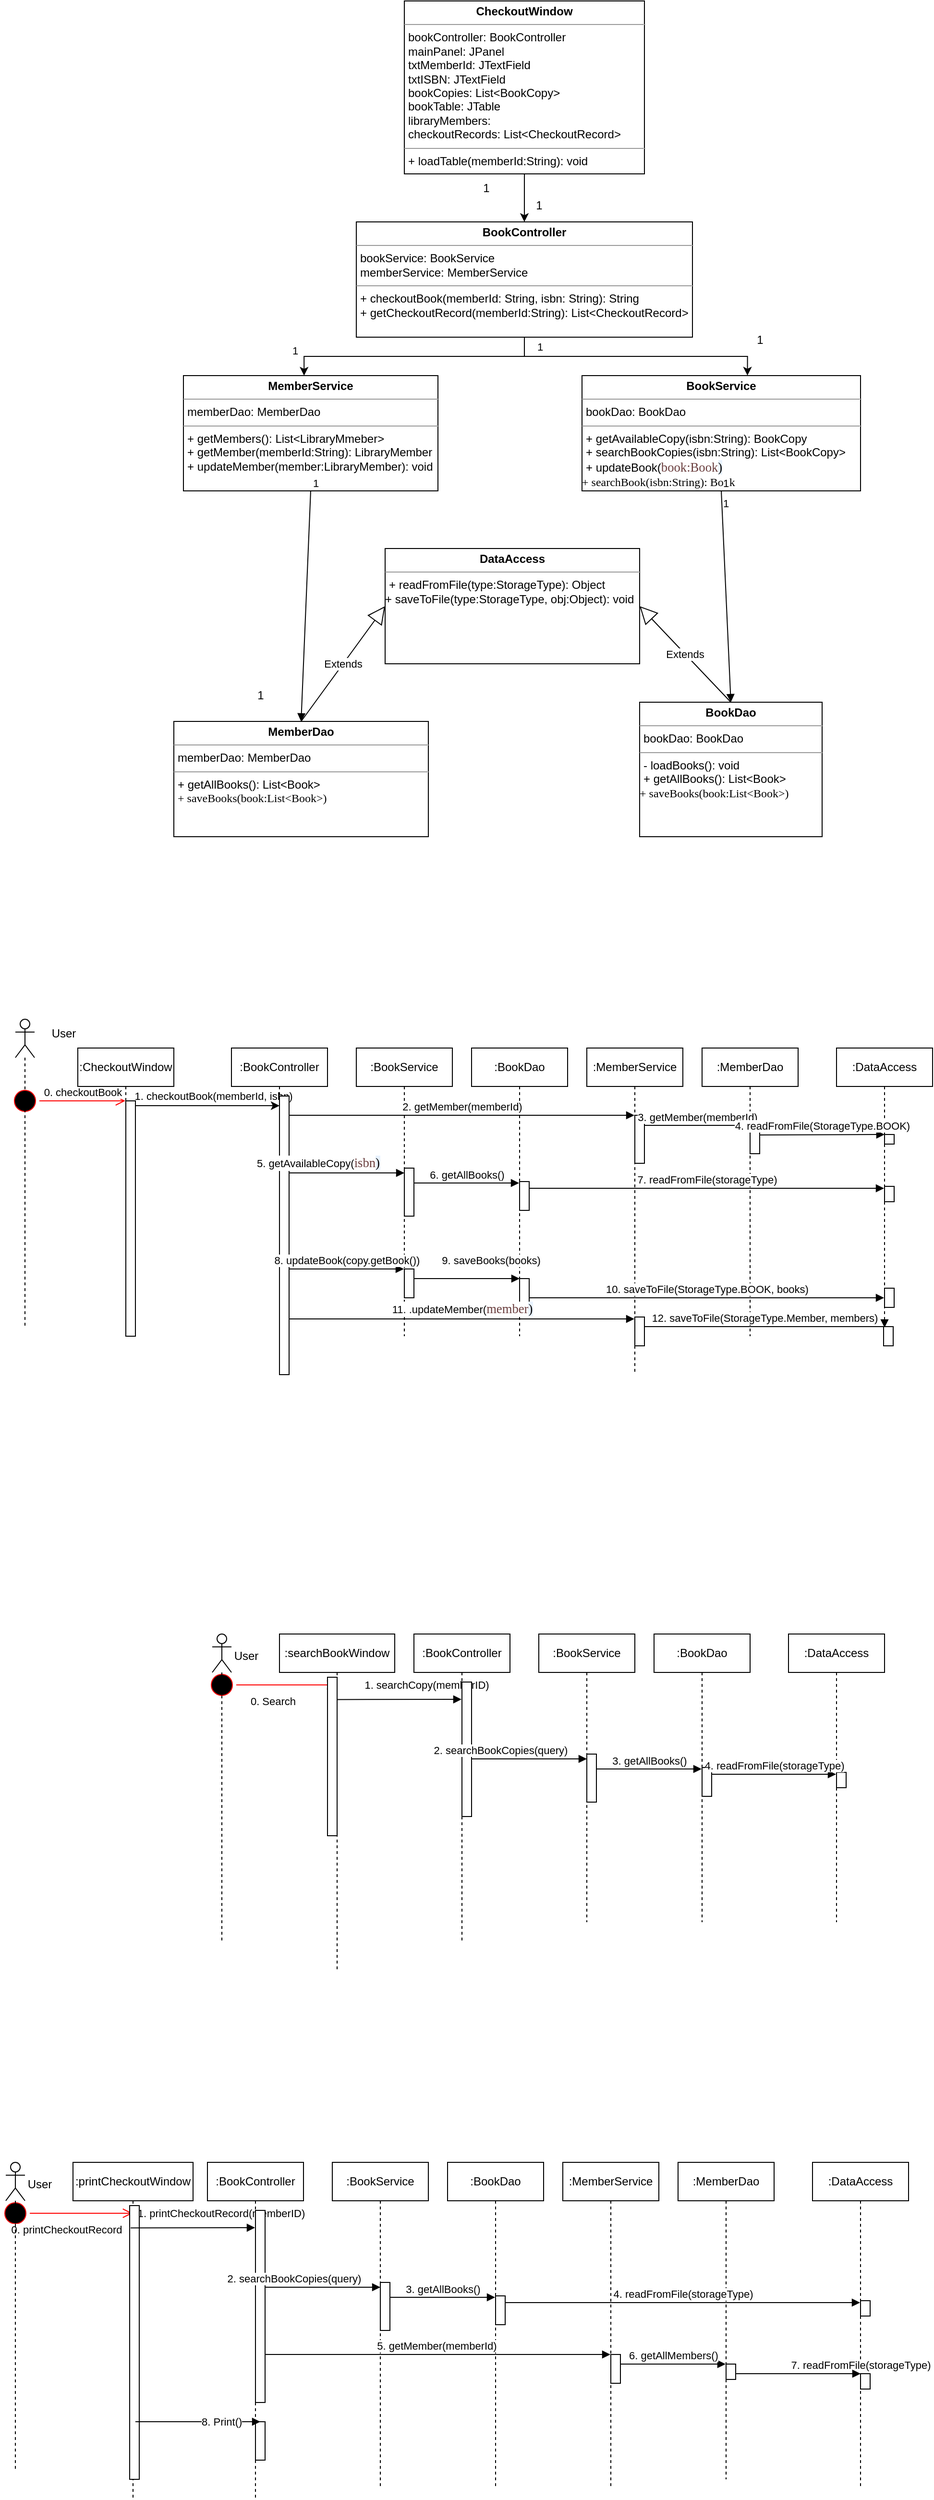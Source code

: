 <mxfile version="21.3.8" type="google">
  <diagram name="Page-1" id="nFVnYy6WFyr9DjGuqM5j">
    <mxGraphModel grid="1" page="1" gridSize="10" guides="1" tooltips="1" connect="1" arrows="1" fold="1" pageScale="1" pageWidth="850" pageHeight="1100" math="0" shadow="0">
      <root>
        <mxCell id="0" />
        <mxCell id="1" parent="0" />
        <mxCell id="Z2h3FojYNCB5ntAbKMzf-1" value="" style="ellipse;html=1;shape=startState;fillColor=#000000;strokeColor=#ff0000;" vertex="1" parent="1">
          <mxGeometry x="-120" y="100" width="30" height="30" as="geometry" />
        </mxCell>
        <mxCell id="Z2h3FojYNCB5ntAbKMzf-2" value="0. checkoutBook" style="html=1;verticalAlign=bottom;endArrow=open;endSize=8;strokeColor=#ff0000;rounded=0;" edge="1" parent="1" source="Z2h3FojYNCB5ntAbKMzf-1" target="UYIfUHxF1EwTp51lZbPo-1">
          <mxGeometry relative="1" as="geometry">
            <mxPoint x="60" y="115" as="targetPoint" />
          </mxGeometry>
        </mxCell>
        <mxCell id="Z2h3FojYNCB5ntAbKMzf-9" value="1. checkoutBook(memberId, isbn)" style="edgeLabel;html=1;align=center;verticalAlign=middle;resizable=0;points=[];" connectable="0" vertex="1" parent="Z2h3FojYNCB5ntAbKMzf-2">
          <mxGeometry x="-0.545" y="1" relative="1" as="geometry">
            <mxPoint x="160" y="-4" as="offset" />
          </mxGeometry>
        </mxCell>
        <mxCell id="Z2h3FojYNCB5ntAbKMzf-3" value=":BookController" style="shape=umlLifeline;perimeter=lifelinePerimeter;whiteSpace=wrap;html=1;container=1;dropTarget=0;collapsible=0;recursiveResize=0;outlineConnect=0;portConstraint=eastwest;newEdgeStyle={&quot;edgeStyle&quot;:&quot;elbowEdgeStyle&quot;,&quot;elbow&quot;:&quot;vertical&quot;,&quot;curved&quot;:0,&quot;rounded&quot;:0};" vertex="1" parent="1">
          <mxGeometry x="110" y="60" width="100" height="340" as="geometry" />
        </mxCell>
        <mxCell id="Z2h3FojYNCB5ntAbKMzf-13" value="" style="html=1;points=[];perimeter=orthogonalPerimeter;outlineConnect=0;targetShapes=umlLifeline;portConstraint=eastwest;newEdgeStyle={&quot;edgeStyle&quot;:&quot;elbowEdgeStyle&quot;,&quot;elbow&quot;:&quot;vertical&quot;,&quot;curved&quot;:0,&quot;rounded&quot;:0};" vertex="1" parent="Z2h3FojYNCB5ntAbKMzf-3">
          <mxGeometry x="50" y="50" width="10" height="290" as="geometry" />
        </mxCell>
        <mxCell id="Z2h3FojYNCB5ntAbKMzf-4" value=":BookService" style="shape=umlLifeline;perimeter=lifelinePerimeter;whiteSpace=wrap;html=1;container=1;dropTarget=0;collapsible=0;recursiveResize=0;outlineConnect=0;portConstraint=eastwest;newEdgeStyle={&quot;edgeStyle&quot;:&quot;elbowEdgeStyle&quot;,&quot;elbow&quot;:&quot;vertical&quot;,&quot;curved&quot;:0,&quot;rounded&quot;:0};" vertex="1" parent="1">
          <mxGeometry x="240" y="60" width="100" height="300" as="geometry" />
        </mxCell>
        <mxCell id="Z2h3FojYNCB5ntAbKMzf-21" value="" style="html=1;points=[];perimeter=orthogonalPerimeter;outlineConnect=0;targetShapes=umlLifeline;portConstraint=eastwest;newEdgeStyle={&quot;edgeStyle&quot;:&quot;elbowEdgeStyle&quot;,&quot;elbow&quot;:&quot;vertical&quot;,&quot;curved&quot;:0,&quot;rounded&quot;:0};" vertex="1" parent="Z2h3FojYNCB5ntAbKMzf-4">
          <mxGeometry x="50" y="125" width="10" height="50" as="geometry" />
        </mxCell>
        <mxCell id="5kcdz5jtdMOf_BMCCqjz-7" value="" style="html=1;points=[];perimeter=orthogonalPerimeter;outlineConnect=0;targetShapes=umlLifeline;portConstraint=eastwest;newEdgeStyle={&quot;edgeStyle&quot;:&quot;elbowEdgeStyle&quot;,&quot;elbow&quot;:&quot;vertical&quot;,&quot;curved&quot;:0,&quot;rounded&quot;:0};" vertex="1" parent="Z2h3FojYNCB5ntAbKMzf-4">
          <mxGeometry x="50" y="230" width="10" height="30" as="geometry" />
        </mxCell>
        <mxCell id="Z2h3FojYNCB5ntAbKMzf-5" value=":MemberService" style="shape=umlLifeline;perimeter=lifelinePerimeter;whiteSpace=wrap;html=1;container=1;dropTarget=0;collapsible=0;recursiveResize=0;outlineConnect=0;portConstraint=eastwest;newEdgeStyle={&quot;edgeStyle&quot;:&quot;elbowEdgeStyle&quot;,&quot;elbow&quot;:&quot;vertical&quot;,&quot;curved&quot;:0,&quot;rounded&quot;:0};" vertex="1" parent="1">
          <mxGeometry x="480" y="60" width="100" height="340" as="geometry" />
        </mxCell>
        <mxCell id="Z2h3FojYNCB5ntAbKMzf-16" value="" style="html=1;points=[];perimeter=orthogonalPerimeter;outlineConnect=0;targetShapes=umlLifeline;portConstraint=eastwest;newEdgeStyle={&quot;edgeStyle&quot;:&quot;elbowEdgeStyle&quot;,&quot;elbow&quot;:&quot;vertical&quot;,&quot;curved&quot;:0,&quot;rounded&quot;:0};" vertex="1" parent="Z2h3FojYNCB5ntAbKMzf-5">
          <mxGeometry x="50" y="70" width="10" height="50" as="geometry" />
        </mxCell>
        <mxCell id="oRmf1eYiWkKij-Ca8apr-2" value="" style="html=1;points=[];perimeter=orthogonalPerimeter;outlineConnect=0;targetShapes=umlLifeline;portConstraint=eastwest;newEdgeStyle={&quot;edgeStyle&quot;:&quot;elbowEdgeStyle&quot;,&quot;elbow&quot;:&quot;vertical&quot;,&quot;curved&quot;:0,&quot;rounded&quot;:0};" vertex="1" parent="Z2h3FojYNCB5ntAbKMzf-5">
          <mxGeometry x="50" y="280" width="10" height="30" as="geometry" />
        </mxCell>
        <mxCell id="Z2h3FojYNCB5ntAbKMzf-6" value=":BookDao" style="shape=umlLifeline;perimeter=lifelinePerimeter;whiteSpace=wrap;html=1;container=1;dropTarget=0;collapsible=0;recursiveResize=0;outlineConnect=0;portConstraint=eastwest;newEdgeStyle={&quot;edgeStyle&quot;:&quot;elbowEdgeStyle&quot;,&quot;elbow&quot;:&quot;vertical&quot;,&quot;curved&quot;:0,&quot;rounded&quot;:0};" vertex="1" parent="1">
          <mxGeometry x="360" y="60" width="100" height="300" as="geometry" />
        </mxCell>
        <mxCell id="Z2h3FojYNCB5ntAbKMzf-27" value="" style="html=1;points=[];perimeter=orthogonalPerimeter;outlineConnect=0;targetShapes=umlLifeline;portConstraint=eastwest;newEdgeStyle={&quot;edgeStyle&quot;:&quot;elbowEdgeStyle&quot;,&quot;elbow&quot;:&quot;vertical&quot;,&quot;curved&quot;:0,&quot;rounded&quot;:0};" vertex="1" parent="Z2h3FojYNCB5ntAbKMzf-6">
          <mxGeometry x="50" y="139" width="10" height="30" as="geometry" />
        </mxCell>
        <mxCell id="Z2h3FojYNCB5ntAbKMzf-8" value=":MemberDao" style="shape=umlLifeline;perimeter=lifelinePerimeter;whiteSpace=wrap;html=1;container=1;dropTarget=0;collapsible=0;recursiveResize=0;outlineConnect=0;portConstraint=eastwest;newEdgeStyle={&quot;edgeStyle&quot;:&quot;elbowEdgeStyle&quot;,&quot;elbow&quot;:&quot;vertical&quot;,&quot;curved&quot;:0,&quot;rounded&quot;:0};" vertex="1" parent="1">
          <mxGeometry x="600" y="60" width="100" height="300" as="geometry" />
        </mxCell>
        <mxCell id="Z2h3FojYNCB5ntAbKMzf-18" value="" style="html=1;points=[];perimeter=orthogonalPerimeter;outlineConnect=0;targetShapes=umlLifeline;portConstraint=eastwest;newEdgeStyle={&quot;edgeStyle&quot;:&quot;elbowEdgeStyle&quot;,&quot;elbow&quot;:&quot;vertical&quot;,&quot;curved&quot;:0,&quot;rounded&quot;:0};" vertex="1" parent="Z2h3FojYNCB5ntAbKMzf-8">
          <mxGeometry x="50" y="80" width="10" height="30" as="geometry" />
        </mxCell>
        <mxCell id="Z2h3FojYNCB5ntAbKMzf-11" value="" style="shape=umlLifeline;perimeter=lifelinePerimeter;whiteSpace=wrap;html=1;container=1;dropTarget=0;collapsible=0;recursiveResize=0;outlineConnect=0;portConstraint=eastwest;newEdgeStyle={&quot;edgeStyle&quot;:&quot;elbowEdgeStyle&quot;,&quot;elbow&quot;:&quot;vertical&quot;,&quot;curved&quot;:0,&quot;rounded&quot;:0};participant=umlActor;" vertex="1" parent="1">
          <mxGeometry x="-115" y="30" width="20" height="320" as="geometry" />
        </mxCell>
        <mxCell id="Z2h3FojYNCB5ntAbKMzf-12" value="User" style="text;html=1;align=center;verticalAlign=middle;resizable=0;points=[];autosize=1;strokeColor=none;fillColor=none;" vertex="1" parent="1">
          <mxGeometry x="-90" y="30" width="50" height="30" as="geometry" />
        </mxCell>
        <mxCell id="Z2h3FojYNCB5ntAbKMzf-14" value="2. getMember(memberId)" style="html=1;verticalAlign=bottom;endArrow=block;edgeStyle=elbowEdgeStyle;elbow=vertical;curved=0;rounded=0;" edge="1" parent="1" target="Z2h3FojYNCB5ntAbKMzf-5">
          <mxGeometry width="80" relative="1" as="geometry">
            <mxPoint x="170" y="130" as="sourcePoint" />
            <mxPoint x="250" y="130" as="targetPoint" />
          </mxGeometry>
        </mxCell>
        <mxCell id="Z2h3FojYNCB5ntAbKMzf-15" value=":DataAccess" style="shape=umlLifeline;perimeter=lifelinePerimeter;whiteSpace=wrap;html=1;container=1;dropTarget=0;collapsible=0;recursiveResize=0;outlineConnect=0;portConstraint=eastwest;newEdgeStyle={&quot;edgeStyle&quot;:&quot;elbowEdgeStyle&quot;,&quot;elbow&quot;:&quot;vertical&quot;,&quot;curved&quot;:0,&quot;rounded&quot;:0};" vertex="1" parent="1">
          <mxGeometry x="740" y="60" width="100" height="300" as="geometry" />
        </mxCell>
        <mxCell id="Z2h3FojYNCB5ntAbKMzf-29" value="" style="html=1;points=[];perimeter=orthogonalPerimeter;outlineConnect=0;targetShapes=umlLifeline;portConstraint=eastwest;newEdgeStyle={&quot;edgeStyle&quot;:&quot;elbowEdgeStyle&quot;,&quot;elbow&quot;:&quot;vertical&quot;,&quot;curved&quot;:0,&quot;rounded&quot;:0};" vertex="1" parent="Z2h3FojYNCB5ntAbKMzf-15">
          <mxGeometry x="50" y="144" width="10" height="16" as="geometry" />
        </mxCell>
        <mxCell id="Z2h3FojYNCB5ntAbKMzf-17" value="3. getMember(memberId)" style="html=1;verticalAlign=bottom;endArrow=block;edgeStyle=elbowEdgeStyle;elbow=vertical;curved=0;rounded=0;" edge="1" parent="1" target="Z2h3FojYNCB5ntAbKMzf-8">
          <mxGeometry x="0.008" width="80" relative="1" as="geometry">
            <mxPoint x="540" y="140.47" as="sourcePoint" />
            <mxPoint x="620" y="140.47" as="targetPoint" />
            <mxPoint as="offset" />
          </mxGeometry>
        </mxCell>
        <mxCell id="Z2h3FojYNCB5ntAbKMzf-20" value="5.&amp;nbsp;getAvailableCopy(&lt;span style=&quot;font-family: Consolas; font-size: 10pt; color: rgb(106, 62, 62);&quot;&gt;isbn&lt;/span&gt;&lt;span style=&quot;background-color: rgb(232, 242, 254); font-family: Consolas; font-size: 10pt;&quot;&gt;)&lt;/span&gt;" style="html=1;verticalAlign=bottom;endArrow=block;edgeStyle=elbowEdgeStyle;elbow=vertical;curved=0;rounded=0;" edge="1" parent="1">
          <mxGeometry width="80" relative="1" as="geometry">
            <mxPoint x="170" y="130" as="sourcePoint" />
            <mxPoint x="290" y="190" as="targetPoint" />
            <Array as="points">
              <mxPoint x="230" y="190" />
            </Array>
          </mxGeometry>
        </mxCell>
        <mxCell id="Z2h3FojYNCB5ntAbKMzf-22" value="6.&amp;nbsp;getAllBooks()" style="html=1;verticalAlign=bottom;endArrow=block;edgeStyle=elbowEdgeStyle;elbow=vertical;curved=0;rounded=0;" edge="1" parent="1" target="Z2h3FojYNCB5ntAbKMzf-6">
          <mxGeometry width="80" relative="1" as="geometry">
            <mxPoint x="300" y="200.47" as="sourcePoint" />
            <mxPoint x="380" y="200.47" as="targetPoint" />
          </mxGeometry>
        </mxCell>
        <mxCell id="Z2h3FojYNCB5ntAbKMzf-23" value="7. readFromFile(storageType)&lt;div style=&quot;padding: 0px 0px 0px 2px;&quot;&gt;&lt;div style=&quot;font-family: Consolas; font-size: 10pt;&quot;&gt;&lt;p style=&quot;background-color:#e8f2fe;margin:0;&quot;&gt;&lt;span style=&quot;text-decoration-line: underline; text-decoration-color: rgb(244, 200, 45); text-decoration-style: wavy;&quot;&gt;&lt;/span&gt;&lt;/p&gt;&lt;/div&gt;&lt;/div&gt;" style="html=1;verticalAlign=bottom;endArrow=block;edgeStyle=elbowEdgeStyle;elbow=vertical;curved=0;rounded=0;" edge="1" parent="1">
          <mxGeometry x="-0.003" width="80" relative="1" as="geometry">
            <mxPoint x="420" y="206" as="sourcePoint" />
            <mxPoint x="789.5" y="206.118" as="targetPoint" />
            <mxPoint as="offset" />
          </mxGeometry>
        </mxCell>
        <mxCell id="Z2h3FojYNCB5ntAbKMzf-25" value="4. readFromFile(StorageType.BOOK)" style="html=1;verticalAlign=bottom;endArrow=block;edgeStyle=elbowEdgeStyle;elbow=vertical;curved=0;rounded=0;" edge="1" parent="1" target="Z2h3FojYNCB5ntAbKMzf-24">
          <mxGeometry width="80" relative="1" as="geometry">
            <mxPoint x="660" y="150.47" as="sourcePoint" />
            <mxPoint x="789" y="150" as="targetPoint" />
            <Array as="points">
              <mxPoint x="790" y="150" />
            </Array>
          </mxGeometry>
        </mxCell>
        <mxCell id="Z2h3FojYNCB5ntAbKMzf-24" value="" style="html=1;points=[];perimeter=orthogonalPerimeter;outlineConnect=0;targetShapes=umlLifeline;portConstraint=eastwest;newEdgeStyle={&quot;edgeStyle&quot;:&quot;elbowEdgeStyle&quot;,&quot;elbow&quot;:&quot;vertical&quot;,&quot;curved&quot;:0,&quot;rounded&quot;:0};" vertex="1" parent="1">
          <mxGeometry x="790" y="150" width="10" height="10" as="geometry" />
        </mxCell>
        <mxCell id="5kcdz5jtdMOf_BMCCqjz-6" value="8. updateBook(copy.getBook())" style="html=1;verticalAlign=bottom;endArrow=block;edgeStyle=elbowEdgeStyle;elbow=vertical;curved=0;rounded=0;" edge="1" parent="1" target="Z2h3FojYNCB5ntAbKMzf-4">
          <mxGeometry width="80" relative="1" as="geometry">
            <mxPoint x="170" y="290" as="sourcePoint" />
            <mxPoint x="250" y="290" as="targetPoint" />
          </mxGeometry>
        </mxCell>
        <mxCell id="5kcdz5jtdMOf_BMCCqjz-8" value="9. saveBooks(books)" style="html=1;verticalAlign=bottom;endArrow=block;edgeStyle=elbowEdgeStyle;elbow=vertical;curved=0;rounded=0;" edge="1" parent="1">
          <mxGeometry x="0.455" y="10" width="80" relative="1" as="geometry">
            <mxPoint x="300" y="300" as="sourcePoint" />
            <mxPoint x="410" y="300" as="targetPoint" />
            <mxPoint as="offset" />
          </mxGeometry>
        </mxCell>
        <mxCell id="5kcdz5jtdMOf_BMCCqjz-9" value="" style="html=1;points=[];perimeter=orthogonalPerimeter;outlineConnect=0;targetShapes=umlLifeline;portConstraint=eastwest;newEdgeStyle={&quot;edgeStyle&quot;:&quot;elbowEdgeStyle&quot;,&quot;elbow&quot;:&quot;vertical&quot;,&quot;curved&quot;:0,&quot;rounded&quot;:0};" vertex="1" parent="1">
          <mxGeometry x="410" y="300" width="10" height="30" as="geometry" />
        </mxCell>
        <mxCell id="5kcdz5jtdMOf_BMCCqjz-13" value="10. saveToFile(StorageType.BOOK, books)" style="html=1;verticalAlign=bottom;endArrow=block;edgeStyle=elbowEdgeStyle;elbow=vertical;curved=0;rounded=0;" edge="1" parent="1" target="Z2h3FojYNCB5ntAbKMzf-15">
          <mxGeometry width="80" relative="1" as="geometry">
            <mxPoint x="420" y="320" as="sourcePoint" />
            <mxPoint x="500" y="320" as="targetPoint" />
          </mxGeometry>
        </mxCell>
        <mxCell id="5kcdz5jtdMOf_BMCCqjz-15" value="" style="html=1;points=[];perimeter=orthogonalPerimeter;outlineConnect=0;targetShapes=umlLifeline;portConstraint=eastwest;newEdgeStyle={&quot;edgeStyle&quot;:&quot;elbowEdgeStyle&quot;,&quot;elbow&quot;:&quot;vertical&quot;,&quot;curved&quot;:0,&quot;rounded&quot;:0};" vertex="1" parent="1">
          <mxGeometry x="790" y="310" width="10" height="20" as="geometry" />
        </mxCell>
        <mxCell id="_JJHiCC_4vrfty5zfP9_-1" value="" style="ellipse;html=1;shape=startState;fillColor=#000000;strokeColor=#ff0000;" vertex="1" parent="1">
          <mxGeometry x="85" y="708" width="30" height="30" as="geometry" />
        </mxCell>
        <mxCell id="_JJHiCC_4vrfty5zfP9_-2" value="" style="html=1;verticalAlign=bottom;endArrow=open;endSize=8;strokeColor=#ff0000;rounded=0;" edge="1" parent="1" source="_JJHiCC_4vrfty5zfP9_-1" target="UYIfUHxF1EwTp51lZbPo-4">
          <mxGeometry relative="1" as="geometry">
            <mxPoint x="350" y="725" as="targetPoint" />
          </mxGeometry>
        </mxCell>
        <mxCell id="_JJHiCC_4vrfty5zfP9_-3" value="1. searchCopy(memberID)" style="edgeLabel;html=1;align=center;verticalAlign=middle;resizable=0;points=[];" connectable="0" vertex="1" parent="_JJHiCC_4vrfty5zfP9_-2">
          <mxGeometry x="-0.545" y="1" relative="1" as="geometry">
            <mxPoint x="174" y="1" as="offset" />
          </mxGeometry>
        </mxCell>
        <mxCell id="UYIfUHxF1EwTp51lZbPo-7" value="0. Search" style="edgeLabel;html=1;align=center;verticalAlign=middle;resizable=0;points=[];" connectable="0" vertex="1" parent="_JJHiCC_4vrfty5zfP9_-2">
          <mxGeometry x="-0.59" y="-1" relative="1" as="geometry">
            <mxPoint x="16" y="16" as="offset" />
          </mxGeometry>
        </mxCell>
        <mxCell id="_JJHiCC_4vrfty5zfP9_-4" value=":BookController" style="shape=umlLifeline;perimeter=lifelinePerimeter;whiteSpace=wrap;html=1;container=1;dropTarget=0;collapsible=0;recursiveResize=0;outlineConnect=0;portConstraint=eastwest;newEdgeStyle={&quot;edgeStyle&quot;:&quot;elbowEdgeStyle&quot;,&quot;elbow&quot;:&quot;vertical&quot;,&quot;curved&quot;:0,&quot;rounded&quot;:0};" vertex="1" parent="1">
          <mxGeometry x="300" y="670" width="100" height="320" as="geometry" />
        </mxCell>
        <mxCell id="_JJHiCC_4vrfty5zfP9_-5" value="" style="html=1;points=[];perimeter=orthogonalPerimeter;outlineConnect=0;targetShapes=umlLifeline;portConstraint=eastwest;newEdgeStyle={&quot;edgeStyle&quot;:&quot;elbowEdgeStyle&quot;,&quot;elbow&quot;:&quot;vertical&quot;,&quot;curved&quot;:0,&quot;rounded&quot;:0};" vertex="1" parent="_JJHiCC_4vrfty5zfP9_-4">
          <mxGeometry x="50" y="50" width="10" height="140" as="geometry" />
        </mxCell>
        <mxCell id="_JJHiCC_4vrfty5zfP9_-6" value=":BookService" style="shape=umlLifeline;perimeter=lifelinePerimeter;whiteSpace=wrap;html=1;container=1;dropTarget=0;collapsible=0;recursiveResize=0;outlineConnect=0;portConstraint=eastwest;newEdgeStyle={&quot;edgeStyle&quot;:&quot;elbowEdgeStyle&quot;,&quot;elbow&quot;:&quot;vertical&quot;,&quot;curved&quot;:0,&quot;rounded&quot;:0};" vertex="1" parent="1">
          <mxGeometry x="430" y="670" width="100" height="300" as="geometry" />
        </mxCell>
        <mxCell id="_JJHiCC_4vrfty5zfP9_-7" value="" style="html=1;points=[];perimeter=orthogonalPerimeter;outlineConnect=0;targetShapes=umlLifeline;portConstraint=eastwest;newEdgeStyle={&quot;edgeStyle&quot;:&quot;elbowEdgeStyle&quot;,&quot;elbow&quot;:&quot;vertical&quot;,&quot;curved&quot;:0,&quot;rounded&quot;:0};" vertex="1" parent="_JJHiCC_4vrfty5zfP9_-6">
          <mxGeometry x="50" y="125" width="10" height="50" as="geometry" />
        </mxCell>
        <mxCell id="_JJHiCC_4vrfty5zfP9_-11" value=":BookDao" style="shape=umlLifeline;perimeter=lifelinePerimeter;whiteSpace=wrap;html=1;container=1;dropTarget=0;collapsible=0;recursiveResize=0;outlineConnect=0;portConstraint=eastwest;newEdgeStyle={&quot;edgeStyle&quot;:&quot;elbowEdgeStyle&quot;,&quot;elbow&quot;:&quot;vertical&quot;,&quot;curved&quot;:0,&quot;rounded&quot;:0};" vertex="1" parent="1">
          <mxGeometry x="550" y="670" width="100" height="300" as="geometry" />
        </mxCell>
        <mxCell id="_JJHiCC_4vrfty5zfP9_-12" value="" style="html=1;points=[];perimeter=orthogonalPerimeter;outlineConnect=0;targetShapes=umlLifeline;portConstraint=eastwest;newEdgeStyle={&quot;edgeStyle&quot;:&quot;elbowEdgeStyle&quot;,&quot;elbow&quot;:&quot;vertical&quot;,&quot;curved&quot;:0,&quot;rounded&quot;:0};" vertex="1" parent="_JJHiCC_4vrfty5zfP9_-11">
          <mxGeometry x="50" y="139" width="10" height="30" as="geometry" />
        </mxCell>
        <mxCell id="_JJHiCC_4vrfty5zfP9_-15" value="" style="shape=umlLifeline;perimeter=lifelinePerimeter;whiteSpace=wrap;html=1;container=1;dropTarget=0;collapsible=0;recursiveResize=0;outlineConnect=0;portConstraint=eastwest;newEdgeStyle={&quot;edgeStyle&quot;:&quot;elbowEdgeStyle&quot;,&quot;elbow&quot;:&quot;vertical&quot;,&quot;curved&quot;:0,&quot;rounded&quot;:0};participant=umlActor;" vertex="1" parent="1">
          <mxGeometry x="90" y="670" width="20" height="320" as="geometry" />
        </mxCell>
        <mxCell id="_JJHiCC_4vrfty5zfP9_-16" value="User" style="text;html=1;align=center;verticalAlign=middle;resizable=0;points=[];autosize=1;strokeColor=none;fillColor=none;" vertex="1" parent="1">
          <mxGeometry x="100" y="678" width="50" height="30" as="geometry" />
        </mxCell>
        <mxCell id="_JJHiCC_4vrfty5zfP9_-18" value=":DataAccess" style="shape=umlLifeline;perimeter=lifelinePerimeter;whiteSpace=wrap;html=1;container=1;dropTarget=0;collapsible=0;recursiveResize=0;outlineConnect=0;portConstraint=eastwest;newEdgeStyle={&quot;edgeStyle&quot;:&quot;elbowEdgeStyle&quot;,&quot;elbow&quot;:&quot;vertical&quot;,&quot;curved&quot;:0,&quot;rounded&quot;:0};" vertex="1" parent="1">
          <mxGeometry x="690" y="670" width="100" height="300" as="geometry" />
        </mxCell>
        <mxCell id="_JJHiCC_4vrfty5zfP9_-19" value="" style="html=1;points=[];perimeter=orthogonalPerimeter;outlineConnect=0;targetShapes=umlLifeline;portConstraint=eastwest;newEdgeStyle={&quot;edgeStyle&quot;:&quot;elbowEdgeStyle&quot;,&quot;elbow&quot;:&quot;vertical&quot;,&quot;curved&quot;:0,&quot;rounded&quot;:0};" vertex="1" parent="_JJHiCC_4vrfty5zfP9_-18">
          <mxGeometry x="50" y="144" width="10" height="16" as="geometry" />
        </mxCell>
        <mxCell id="_JJHiCC_4vrfty5zfP9_-21" value="2. searchBookCopies(query)" style="html=1;verticalAlign=bottom;endArrow=block;edgeStyle=elbowEdgeStyle;elbow=vertical;curved=0;rounded=0;" edge="1" parent="1">
          <mxGeometry width="80" relative="1" as="geometry">
            <mxPoint x="360" y="740" as="sourcePoint" />
            <mxPoint x="480" y="800" as="targetPoint" />
            <Array as="points">
              <mxPoint x="420" y="800" />
            </Array>
          </mxGeometry>
        </mxCell>
        <mxCell id="_JJHiCC_4vrfty5zfP9_-22" value="3.&amp;nbsp;getAllBooks()&lt;div style=&quot;padding: 0px 0px 0px 2px;&quot;&gt;&lt;div style=&quot;font-family: Consolas; font-size: 10pt;&quot;&gt;&lt;p style=&quot;background-color:#e8f2fe;margin:0;&quot;&gt;&lt;span style=&quot;color:#0000c0;&quot;&gt;&lt;/span&gt;&lt;/p&gt;&lt;/div&gt;&lt;/div&gt;" style="html=1;verticalAlign=bottom;endArrow=block;edgeStyle=elbowEdgeStyle;elbow=vertical;curved=0;rounded=0;" edge="1" parent="1" target="_JJHiCC_4vrfty5zfP9_-11">
          <mxGeometry width="80" relative="1" as="geometry">
            <mxPoint x="490" y="810.47" as="sourcePoint" />
            <mxPoint x="570" y="810.47" as="targetPoint" />
          </mxGeometry>
        </mxCell>
        <mxCell id="_JJHiCC_4vrfty5zfP9_-23" value="4. readFromFile(storageType)&lt;div style=&quot;padding: 0px 0px 0px 2px;&quot;&gt;&lt;div style=&quot;font-family: Consolas; font-size: 10pt;&quot;&gt;&lt;p style=&quot;background-color:#e8f2fe;margin:0;&quot;&gt;&lt;span style=&quot;text-decoration-line: underline; text-decoration-color: rgb(244, 200, 45); text-decoration-style: wavy;&quot;&gt;&lt;/span&gt;&lt;/p&gt;&lt;/div&gt;&lt;/div&gt;" style="html=1;verticalAlign=bottom;endArrow=block;edgeStyle=elbowEdgeStyle;elbow=vertical;curved=0;rounded=0;" edge="1" parent="1" target="_JJHiCC_4vrfty5zfP9_-18">
          <mxGeometry x="-0.003" width="80" relative="1" as="geometry">
            <mxPoint x="610" y="816" as="sourcePoint" />
            <mxPoint x="720" y="816" as="targetPoint" />
            <mxPoint as="offset" />
          </mxGeometry>
        </mxCell>
        <mxCell id="UYIfUHxF1EwTp51lZbPo-2" value="" style="edgeStyle=elbowEdgeStyle;rounded=0;orthogonalLoop=1;jettySize=auto;html=1;elbow=vertical;curved=0;" edge="1" parent="1" source="UYIfUHxF1EwTp51lZbPo-1" target="Z2h3FojYNCB5ntAbKMzf-13">
          <mxGeometry relative="1" as="geometry">
            <Array as="points">
              <mxPoint x="70" y="120" />
            </Array>
          </mxGeometry>
        </mxCell>
        <mxCell id="UYIfUHxF1EwTp51lZbPo-1" value=":CheckoutWindow" style="shape=umlLifeline;perimeter=lifelinePerimeter;whiteSpace=wrap;html=1;container=1;dropTarget=0;collapsible=0;recursiveResize=0;outlineConnect=0;portConstraint=eastwest;newEdgeStyle={&quot;edgeStyle&quot;:&quot;elbowEdgeStyle&quot;,&quot;elbow&quot;:&quot;vertical&quot;,&quot;curved&quot;:0,&quot;rounded&quot;:0};" vertex="1" parent="1">
          <mxGeometry x="-50" y="60" width="100" height="300" as="geometry" />
        </mxCell>
        <mxCell id="UYIfUHxF1EwTp51lZbPo-3" value="" style="html=1;points=[];perimeter=orthogonalPerimeter;outlineConnect=0;targetShapes=umlLifeline;portConstraint=eastwest;newEdgeStyle={&quot;edgeStyle&quot;:&quot;elbowEdgeStyle&quot;,&quot;elbow&quot;:&quot;vertical&quot;,&quot;curved&quot;:0,&quot;rounded&quot;:0};" vertex="1" parent="UYIfUHxF1EwTp51lZbPo-1">
          <mxGeometry x="50" y="55" width="10" height="245" as="geometry" />
        </mxCell>
        <mxCell id="UYIfUHxF1EwTp51lZbPo-4" value=":searchBookWindow" style="shape=umlLifeline;perimeter=lifelinePerimeter;whiteSpace=wrap;html=1;container=1;dropTarget=0;collapsible=0;recursiveResize=0;outlineConnect=0;portConstraint=eastwest;newEdgeStyle={&quot;edgeStyle&quot;:&quot;elbowEdgeStyle&quot;,&quot;elbow&quot;:&quot;vertical&quot;,&quot;curved&quot;:0,&quot;rounded&quot;:0};" vertex="1" parent="1">
          <mxGeometry x="160" y="670" width="120" height="350" as="geometry" />
        </mxCell>
        <mxCell id="UYIfUHxF1EwTp51lZbPo-5" value="" style="html=1;points=[];perimeter=orthogonalPerimeter;outlineConnect=0;targetShapes=umlLifeline;portConstraint=eastwest;newEdgeStyle={&quot;edgeStyle&quot;:&quot;elbowEdgeStyle&quot;,&quot;elbow&quot;:&quot;vertical&quot;,&quot;curved&quot;:0,&quot;rounded&quot;:0};" vertex="1" parent="UYIfUHxF1EwTp51lZbPo-4">
          <mxGeometry x="50" y="45" width="10" height="165" as="geometry" />
        </mxCell>
        <mxCell id="UYIfUHxF1EwTp51lZbPo-6" value="" style="html=1;verticalAlign=bottom;endArrow=block;edgeStyle=elbowEdgeStyle;elbow=vertical;curved=0;rounded=0;" edge="1" parent="1" target="_JJHiCC_4vrfty5zfP9_-4">
          <mxGeometry x="-0.99" y="190" width="80" relative="1" as="geometry">
            <mxPoint x="220" y="738.23" as="sourcePoint" />
            <mxPoint x="300" y="738.23" as="targetPoint" />
            <mxPoint x="-190" y="180" as="offset" />
          </mxGeometry>
        </mxCell>
        <mxCell id="UYIfUHxF1EwTp51lZbPo-8" value="" style="ellipse;html=1;shape=startState;fillColor=#000000;strokeColor=#ff0000;" vertex="1" parent="1">
          <mxGeometry x="-130" y="1258" width="30" height="30" as="geometry" />
        </mxCell>
        <mxCell id="UYIfUHxF1EwTp51lZbPo-9" value="" style="html=1;verticalAlign=bottom;endArrow=open;endSize=8;strokeColor=#ff0000;rounded=0;" edge="1" parent="1" source="UYIfUHxF1EwTp51lZbPo-8" target="UYIfUHxF1EwTp51lZbPo-36">
          <mxGeometry relative="1" as="geometry">
            <mxPoint x="135" y="1275" as="targetPoint" />
          </mxGeometry>
        </mxCell>
        <mxCell id="UYIfUHxF1EwTp51lZbPo-10" value="1. printCheckoutRecord(memberID)" style="edgeLabel;html=1;align=center;verticalAlign=middle;resizable=0;points=[];" connectable="0" vertex="1" parent="UYIfUHxF1EwTp51lZbPo-9">
          <mxGeometry x="-0.545" y="1" relative="1" as="geometry">
            <mxPoint x="174" y="1" as="offset" />
          </mxGeometry>
        </mxCell>
        <mxCell id="UYIfUHxF1EwTp51lZbPo-11" value="0. printCheckoutRecord" style="edgeLabel;html=1;align=center;verticalAlign=middle;resizable=0;points=[];" connectable="0" vertex="1" parent="UYIfUHxF1EwTp51lZbPo-9">
          <mxGeometry x="-0.59" y="-1" relative="1" as="geometry">
            <mxPoint x="16" y="16" as="offset" />
          </mxGeometry>
        </mxCell>
        <mxCell id="UYIfUHxF1EwTp51lZbPo-12" value=":BookController" style="shape=umlLifeline;perimeter=lifelinePerimeter;whiteSpace=wrap;html=1;container=1;dropTarget=0;collapsible=0;recursiveResize=0;outlineConnect=0;portConstraint=eastwest;newEdgeStyle={&quot;edgeStyle&quot;:&quot;elbowEdgeStyle&quot;,&quot;elbow&quot;:&quot;vertical&quot;,&quot;curved&quot;:0,&quot;rounded&quot;:0};" vertex="1" parent="1">
          <mxGeometry x="85" y="1220" width="100" height="350" as="geometry" />
        </mxCell>
        <mxCell id="UYIfUHxF1EwTp51lZbPo-13" value="" style="html=1;points=[];perimeter=orthogonalPerimeter;outlineConnect=0;targetShapes=umlLifeline;portConstraint=eastwest;newEdgeStyle={&quot;edgeStyle&quot;:&quot;elbowEdgeStyle&quot;,&quot;elbow&quot;:&quot;vertical&quot;,&quot;curved&quot;:0,&quot;rounded&quot;:0};" vertex="1" parent="UYIfUHxF1EwTp51lZbPo-12">
          <mxGeometry x="50" y="50" width="10" height="200" as="geometry" />
        </mxCell>
        <mxCell id="UYIfUHxF1EwTp51lZbPo-39" value="" style="html=1;points=[];perimeter=orthogonalPerimeter;outlineConnect=0;targetShapes=umlLifeline;portConstraint=eastwest;newEdgeStyle={&quot;edgeStyle&quot;:&quot;elbowEdgeStyle&quot;,&quot;elbow&quot;:&quot;vertical&quot;,&quot;curved&quot;:0,&quot;rounded&quot;:0};" vertex="1" parent="UYIfUHxF1EwTp51lZbPo-12">
          <mxGeometry x="50" y="270" width="10" height="40" as="geometry" />
        </mxCell>
        <mxCell id="UYIfUHxF1EwTp51lZbPo-16" value=":BookService" style="shape=umlLifeline;perimeter=lifelinePerimeter;whiteSpace=wrap;html=1;container=1;dropTarget=0;collapsible=0;recursiveResize=0;outlineConnect=0;portConstraint=eastwest;newEdgeStyle={&quot;edgeStyle&quot;:&quot;elbowEdgeStyle&quot;,&quot;elbow&quot;:&quot;vertical&quot;,&quot;curved&quot;:0,&quot;rounded&quot;:0};" vertex="1" parent="1">
          <mxGeometry x="215" y="1220" width="100" height="340" as="geometry" />
        </mxCell>
        <mxCell id="UYIfUHxF1EwTp51lZbPo-17" value="" style="html=1;points=[];perimeter=orthogonalPerimeter;outlineConnect=0;targetShapes=umlLifeline;portConstraint=eastwest;newEdgeStyle={&quot;edgeStyle&quot;:&quot;elbowEdgeStyle&quot;,&quot;elbow&quot;:&quot;vertical&quot;,&quot;curved&quot;:0,&quot;rounded&quot;:0};" vertex="1" parent="UYIfUHxF1EwTp51lZbPo-16">
          <mxGeometry x="50" y="125" width="10" height="50" as="geometry" />
        </mxCell>
        <mxCell id="UYIfUHxF1EwTp51lZbPo-18" value=":MemberService" style="shape=umlLifeline;perimeter=lifelinePerimeter;whiteSpace=wrap;html=1;container=1;dropTarget=0;collapsible=0;recursiveResize=0;outlineConnect=0;portConstraint=eastwest;newEdgeStyle={&quot;edgeStyle&quot;:&quot;elbowEdgeStyle&quot;,&quot;elbow&quot;:&quot;vertical&quot;,&quot;curved&quot;:0,&quot;rounded&quot;:0};" vertex="1" parent="1">
          <mxGeometry x="455" y="1220" width="100" height="340" as="geometry" />
        </mxCell>
        <mxCell id="UYIfUHxF1EwTp51lZbPo-19" value="" style="html=1;points=[];perimeter=orthogonalPerimeter;outlineConnect=0;targetShapes=umlLifeline;portConstraint=eastwest;newEdgeStyle={&quot;edgeStyle&quot;:&quot;elbowEdgeStyle&quot;,&quot;elbow&quot;:&quot;vertical&quot;,&quot;curved&quot;:0,&quot;rounded&quot;:0};" vertex="1" parent="UYIfUHxF1EwTp51lZbPo-18">
          <mxGeometry x="50" y="200" width="10" height="30" as="geometry" />
        </mxCell>
        <mxCell id="UYIfUHxF1EwTp51lZbPo-20" value=":BookDao" style="shape=umlLifeline;perimeter=lifelinePerimeter;whiteSpace=wrap;html=1;container=1;dropTarget=0;collapsible=0;recursiveResize=0;outlineConnect=0;portConstraint=eastwest;newEdgeStyle={&quot;edgeStyle&quot;:&quot;elbowEdgeStyle&quot;,&quot;elbow&quot;:&quot;vertical&quot;,&quot;curved&quot;:0,&quot;rounded&quot;:0};" vertex="1" parent="1">
          <mxGeometry x="335" y="1220" width="100" height="340" as="geometry" />
        </mxCell>
        <mxCell id="UYIfUHxF1EwTp51lZbPo-21" value="" style="html=1;points=[];perimeter=orthogonalPerimeter;outlineConnect=0;targetShapes=umlLifeline;portConstraint=eastwest;newEdgeStyle={&quot;edgeStyle&quot;:&quot;elbowEdgeStyle&quot;,&quot;elbow&quot;:&quot;vertical&quot;,&quot;curved&quot;:0,&quot;rounded&quot;:0};" vertex="1" parent="UYIfUHxF1EwTp51lZbPo-20">
          <mxGeometry x="50" y="139" width="10" height="30" as="geometry" />
        </mxCell>
        <mxCell id="UYIfUHxF1EwTp51lZbPo-22" value=":MemberDao" style="shape=umlLifeline;perimeter=lifelinePerimeter;whiteSpace=wrap;html=1;container=1;dropTarget=0;collapsible=0;recursiveResize=0;outlineConnect=0;portConstraint=eastwest;newEdgeStyle={&quot;edgeStyle&quot;:&quot;elbowEdgeStyle&quot;,&quot;elbow&quot;:&quot;vertical&quot;,&quot;curved&quot;:0,&quot;rounded&quot;:0};" vertex="1" parent="1">
          <mxGeometry x="575" y="1220" width="100" height="330" as="geometry" />
        </mxCell>
        <mxCell id="UYIfUHxF1EwTp51lZbPo-23" value="" style="shape=umlLifeline;perimeter=lifelinePerimeter;whiteSpace=wrap;html=1;container=1;dropTarget=0;collapsible=0;recursiveResize=0;outlineConnect=0;portConstraint=eastwest;newEdgeStyle={&quot;edgeStyle&quot;:&quot;elbowEdgeStyle&quot;,&quot;elbow&quot;:&quot;vertical&quot;,&quot;curved&quot;:0,&quot;rounded&quot;:0};participant=umlActor;" vertex="1" parent="1">
          <mxGeometry x="-125" y="1220" width="20" height="320" as="geometry" />
        </mxCell>
        <mxCell id="UYIfUHxF1EwTp51lZbPo-24" value="User" style="text;html=1;align=center;verticalAlign=middle;resizable=0;points=[];autosize=1;strokeColor=none;fillColor=none;" vertex="1" parent="1">
          <mxGeometry x="-115" y="1228" width="50" height="30" as="geometry" />
        </mxCell>
        <mxCell id="UYIfUHxF1EwTp51lZbPo-25" value=":DataAccess" style="shape=umlLifeline;perimeter=lifelinePerimeter;whiteSpace=wrap;html=1;container=1;dropTarget=0;collapsible=0;recursiveResize=0;outlineConnect=0;portConstraint=eastwest;newEdgeStyle={&quot;edgeStyle&quot;:&quot;elbowEdgeStyle&quot;,&quot;elbow&quot;:&quot;vertical&quot;,&quot;curved&quot;:0,&quot;rounded&quot;:0};" vertex="1" parent="1">
          <mxGeometry x="715" y="1220" width="100" height="340" as="geometry" />
        </mxCell>
        <mxCell id="UYIfUHxF1EwTp51lZbPo-26" value="" style="html=1;points=[];perimeter=orthogonalPerimeter;outlineConnect=0;targetShapes=umlLifeline;portConstraint=eastwest;newEdgeStyle={&quot;edgeStyle&quot;:&quot;elbowEdgeStyle&quot;,&quot;elbow&quot;:&quot;vertical&quot;,&quot;curved&quot;:0,&quot;rounded&quot;:0};" vertex="1" parent="UYIfUHxF1EwTp51lZbPo-25">
          <mxGeometry x="50" y="144" width="10" height="16" as="geometry" />
        </mxCell>
        <mxCell id="UYIfUHxF1EwTp51lZbPo-27" value="2. searchBookCopies(query)" style="html=1;verticalAlign=bottom;endArrow=block;edgeStyle=elbowEdgeStyle;elbow=vertical;curved=0;rounded=0;" edge="1" parent="1">
          <mxGeometry width="80" relative="1" as="geometry">
            <mxPoint x="145" y="1290" as="sourcePoint" />
            <mxPoint x="265" y="1350" as="targetPoint" />
            <Array as="points">
              <mxPoint x="205" y="1350" />
            </Array>
          </mxGeometry>
        </mxCell>
        <mxCell id="UYIfUHxF1EwTp51lZbPo-28" value="3.&amp;nbsp;getAllBooks()&lt;div style=&quot;padding: 0px 0px 0px 2px;&quot;&gt;&lt;div style=&quot;font-family: Consolas; font-size: 10pt;&quot;&gt;&lt;p style=&quot;background-color:#e8f2fe;margin:0;&quot;&gt;&lt;span style=&quot;color:#0000c0;&quot;&gt;&lt;/span&gt;&lt;/p&gt;&lt;/div&gt;&lt;/div&gt;" style="html=1;verticalAlign=bottom;endArrow=block;edgeStyle=elbowEdgeStyle;elbow=vertical;curved=0;rounded=0;" edge="1" parent="1" target="UYIfUHxF1EwTp51lZbPo-20">
          <mxGeometry width="80" relative="1" as="geometry">
            <mxPoint x="275" y="1360.47" as="sourcePoint" />
            <mxPoint x="355" y="1360.47" as="targetPoint" />
          </mxGeometry>
        </mxCell>
        <mxCell id="UYIfUHxF1EwTp51lZbPo-29" value="4. readFromFile(storageType)&lt;div style=&quot;padding: 0px 0px 0px 2px;&quot;&gt;&lt;div style=&quot;font-family: Consolas; font-size: 10pt;&quot;&gt;&lt;p style=&quot;background-color:#e8f2fe;margin:0;&quot;&gt;&lt;span style=&quot;text-decoration-line: underline; text-decoration-color: rgb(244, 200, 45); text-decoration-style: wavy;&quot;&gt;&lt;/span&gt;&lt;/p&gt;&lt;/div&gt;&lt;/div&gt;" style="html=1;verticalAlign=bottom;endArrow=block;edgeStyle=elbowEdgeStyle;elbow=vertical;curved=0;rounded=0;" edge="1" parent="1">
          <mxGeometry x="-0.003" width="80" relative="1" as="geometry">
            <mxPoint x="395" y="1366" as="sourcePoint" />
            <mxPoint x="764.5" y="1366.118" as="targetPoint" />
            <mxPoint as="offset" />
          </mxGeometry>
        </mxCell>
        <mxCell id="UYIfUHxF1EwTp51lZbPo-30" value="5. getMember(memberId)&amp;nbsp;" style="html=1;verticalAlign=bottom;endArrow=block;edgeStyle=elbowEdgeStyle;elbow=vertical;curved=0;rounded=0;" edge="1" parent="1" target="UYIfUHxF1EwTp51lZbPo-18">
          <mxGeometry width="80" relative="1" as="geometry">
            <mxPoint x="145" y="1420" as="sourcePoint" />
            <mxPoint x="265" y="1420" as="targetPoint" />
            <Array as="points">
              <mxPoint x="205" y="1420" />
            </Array>
          </mxGeometry>
        </mxCell>
        <mxCell id="UYIfUHxF1EwTp51lZbPo-31" value="6. getAllMembers()" style="html=1;verticalAlign=bottom;endArrow=block;edgeStyle=elbowEdgeStyle;elbow=vertical;curved=0;rounded=0;" edge="1" parent="1" target="UYIfUHxF1EwTp51lZbPo-22">
          <mxGeometry x="0.005" width="80" relative="1" as="geometry">
            <mxPoint x="515" y="1430" as="sourcePoint" />
            <mxPoint x="355" y="1430" as="targetPoint" />
            <mxPoint as="offset" />
          </mxGeometry>
        </mxCell>
        <mxCell id="UYIfUHxF1EwTp51lZbPo-32" value="7. readFromFile(storageType)&lt;div style=&quot;padding: 0px 0px 0px 2px;&quot;&gt;&lt;div style=&quot;font-family: Consolas; font-size: 10pt;&quot;&gt;&lt;p style=&quot;background-color:#e8f2fe;margin:0;&quot;&gt;&lt;span style=&quot;text-decoration-line: underline; text-decoration-color: rgb(244, 200, 45); text-decoration-style: wavy;&quot;&gt;&lt;/span&gt;&lt;/p&gt;&lt;/div&gt;&lt;/div&gt;" style="html=1;verticalAlign=bottom;endArrow=block;edgeStyle=elbowEdgeStyle;elbow=vertical;curved=0;rounded=0;" edge="1" parent="1" source="UYIfUHxF1EwTp51lZbPo-34">
          <mxGeometry x="-0.003" width="80" relative="1" as="geometry">
            <mxPoint x="625" y="1440" as="sourcePoint" />
            <mxPoint x="765" y="1440" as="targetPoint" />
            <mxPoint as="offset" />
          </mxGeometry>
        </mxCell>
        <mxCell id="UYIfUHxF1EwTp51lZbPo-33" value="" style="html=1;verticalAlign=bottom;endArrow=block;edgeStyle=elbowEdgeStyle;elbow=vertical;curved=0;rounded=0;" edge="1" parent="1" target="UYIfUHxF1EwTp51lZbPo-34">
          <mxGeometry x="-0.003" width="80" relative="1" as="geometry">
            <mxPoint x="625" y="1440" as="sourcePoint" />
            <mxPoint x="765" y="1440" as="targetPoint" />
            <mxPoint as="offset" />
          </mxGeometry>
        </mxCell>
        <mxCell id="UYIfUHxF1EwTp51lZbPo-34" value="" style="html=1;points=[];perimeter=orthogonalPerimeter;outlineConnect=0;targetShapes=umlLifeline;portConstraint=eastwest;newEdgeStyle={&quot;edgeStyle&quot;:&quot;elbowEdgeStyle&quot;,&quot;elbow&quot;:&quot;vertical&quot;,&quot;curved&quot;:0,&quot;rounded&quot;:0};" vertex="1" parent="1">
          <mxGeometry x="765" y="1440" width="10" height="16" as="geometry" />
        </mxCell>
        <mxCell id="UYIfUHxF1EwTp51lZbPo-35" value="" style="html=1;points=[];perimeter=orthogonalPerimeter;outlineConnect=0;targetShapes=umlLifeline;portConstraint=eastwest;newEdgeStyle={&quot;edgeStyle&quot;:&quot;elbowEdgeStyle&quot;,&quot;elbow&quot;:&quot;vertical&quot;,&quot;curved&quot;:0,&quot;rounded&quot;:0};" vertex="1" parent="1">
          <mxGeometry x="625" y="1430" width="10" height="16" as="geometry" />
        </mxCell>
        <mxCell id="UYIfUHxF1EwTp51lZbPo-36" value=":printCheckoutWindow" style="shape=umlLifeline;perimeter=lifelinePerimeter;whiteSpace=wrap;html=1;container=1;dropTarget=0;collapsible=0;recursiveResize=0;outlineConnect=0;portConstraint=eastwest;newEdgeStyle={&quot;edgeStyle&quot;:&quot;elbowEdgeStyle&quot;,&quot;elbow&quot;:&quot;vertical&quot;,&quot;curved&quot;:0,&quot;rounded&quot;:0};" vertex="1" parent="1">
          <mxGeometry x="-55" y="1220" width="125" height="350" as="geometry" />
        </mxCell>
        <mxCell id="UYIfUHxF1EwTp51lZbPo-37" value="" style="html=1;points=[];perimeter=orthogonalPerimeter;outlineConnect=0;targetShapes=umlLifeline;portConstraint=eastwest;newEdgeStyle={&quot;edgeStyle&quot;:&quot;elbowEdgeStyle&quot;,&quot;elbow&quot;:&quot;vertical&quot;,&quot;curved&quot;:0,&quot;rounded&quot;:0};" vertex="1" parent="UYIfUHxF1EwTp51lZbPo-36">
          <mxGeometry x="59" y="45" width="10" height="285" as="geometry" />
        </mxCell>
        <mxCell id="UYIfUHxF1EwTp51lZbPo-38" value="" style="html=1;verticalAlign=bottom;endArrow=block;edgeStyle=elbowEdgeStyle;elbow=vertical;curved=0;rounded=0;" edge="1" parent="1" target="UYIfUHxF1EwTp51lZbPo-12">
          <mxGeometry x="-0.99" y="190" width="80" relative="1" as="geometry">
            <mxPoint x="5" y="1288.23" as="sourcePoint" />
            <mxPoint x="85" y="1288.23" as="targetPoint" />
            <mxPoint x="-190" y="180" as="offset" />
            <Array as="points">
              <mxPoint x="20" y="1288" />
            </Array>
          </mxGeometry>
        </mxCell>
        <mxCell id="UYIfUHxF1EwTp51lZbPo-15" value="8. Print()" style="html=1;align=left;spacingLeft=2;endArrow=block;rounded=0;edgeStyle=orthogonalEdgeStyle;curved=0;rounded=0;" edge="1" parent="1">
          <mxGeometry relative="1" as="geometry">
            <mxPoint x="10" y="1490" as="sourcePoint" />
            <Array as="points">
              <mxPoint x="95" y="1490" />
            </Array>
            <mxPoint x="140" y="1490" as="targetPoint" />
          </mxGeometry>
        </mxCell>
        <mxCell id="UYIfUHxF1EwTp51lZbPo-59" value="" style="edgeStyle=orthogonalEdgeStyle;rounded=0;orthogonalLoop=1;jettySize=auto;html=1;" edge="1" parent="1" source="UYIfUHxF1EwTp51lZbPo-42" target="UYIfUHxF1EwTp51lZbPo-43">
          <mxGeometry relative="1" as="geometry" />
        </mxCell>
        <mxCell id="UYIfUHxF1EwTp51lZbPo-42" value="&lt;p style=&quot;margin:0px;margin-top:4px;text-align:center;&quot;&gt;&lt;b style=&quot;&quot;&gt;CheckoutWindow&lt;/b&gt;&lt;/p&gt;&lt;hr size=&quot;1&quot;&gt;&lt;p style=&quot;margin:0px;margin-left:4px;&quot;&gt;bookController: BookController&lt;/p&gt;&lt;p style=&quot;margin:0px;margin-left:4px;&quot;&gt;mainPanel: JPanel&lt;span style=&quot;background-color: initial;&quot;&gt;&amp;nbsp; &amp;nbsp;&lt;/span&gt;&lt;/p&gt;&lt;p style=&quot;margin:0px;margin-left:4px;&quot;&gt;&lt;span style=&quot;background-color: initial;&quot;&gt;txtMemberId: JTextField&lt;/span&gt;&lt;/p&gt;&lt;p style=&quot;margin:0px;margin-left:4px;&quot;&gt;&lt;span style=&quot;&quot;&gt;txtISBN: JTextField&lt;/span&gt;&lt;/p&gt;&lt;p style=&quot;margin:0px;margin-left:4px;&quot;&gt;&lt;span style=&quot;&quot;&gt;bookCopies: List&amp;lt;BookCopy&amp;gt;&lt;/span&gt;&lt;/p&gt;&lt;p style=&quot;margin:0px;margin-left:4px;&quot;&gt;&lt;span style=&quot;background-color: initial;&quot;&gt;bookTable: JTable&lt;/span&gt;&lt;/p&gt;&lt;p style=&quot;margin:0px;margin-left:4px;&quot;&gt;&lt;span style=&quot;&quot;&gt;libraryMembers:&amp;nbsp;&lt;/span&gt;&lt;/p&gt;&lt;p style=&quot;margin:0px;margin-left:4px;&quot;&gt;&lt;span style=&quot;&quot;&gt;checkoutRecords: List&amp;lt;CheckoutRecord&amp;gt;&lt;/span&gt;&lt;/p&gt;&lt;hr size=&quot;1&quot;&gt;&lt;p style=&quot;margin:0px;margin-left:4px;&quot;&gt;+ loadTable(memberId:String): void&lt;/p&gt;" style="verticalAlign=top;align=left;overflow=fill;fontSize=12;fontFamily=Helvetica;html=1;whiteSpace=wrap;" vertex="1" parent="1">
          <mxGeometry x="290" y="-1030" width="250" height="180" as="geometry" />
        </mxCell>
        <mxCell id="UYIfUHxF1EwTp51lZbPo-57" style="edgeStyle=orthogonalEdgeStyle;rounded=0;orthogonalLoop=1;jettySize=auto;html=1;entryX=0.474;entryY=0;entryDx=0;entryDy=0;entryPerimeter=0;" edge="1" parent="1" source="UYIfUHxF1EwTp51lZbPo-43" target="UYIfUHxF1EwTp51lZbPo-44">
          <mxGeometry relative="1" as="geometry" />
        </mxCell>
        <mxCell id="UYIfUHxF1EwTp51lZbPo-63" value="1" style="edgeLabel;html=1;align=center;verticalAlign=middle;resizable=0;points=[];" connectable="0" vertex="1" parent="UYIfUHxF1EwTp51lZbPo-57">
          <mxGeometry x="0.852" y="-12" relative="1" as="geometry">
            <mxPoint x="2" y="-6" as="offset" />
          </mxGeometry>
        </mxCell>
        <mxCell id="UYIfUHxF1EwTp51lZbPo-58" style="edgeStyle=orthogonalEdgeStyle;rounded=0;orthogonalLoop=1;jettySize=auto;html=1;entryX=0.594;entryY=-0.001;entryDx=0;entryDy=0;entryPerimeter=0;" edge="1" parent="1" source="UYIfUHxF1EwTp51lZbPo-43" target="UYIfUHxF1EwTp51lZbPo-45">
          <mxGeometry relative="1" as="geometry" />
        </mxCell>
        <mxCell id="UYIfUHxF1EwTp51lZbPo-62" value="1" style="edgeLabel;html=1;align=center;verticalAlign=middle;resizable=0;points=[];" connectable="0" vertex="1" parent="UYIfUHxF1EwTp51lZbPo-58">
          <mxGeometry x="-0.745" y="10" relative="1" as="geometry">
            <mxPoint x="1" as="offset" />
          </mxGeometry>
        </mxCell>
        <mxCell id="UYIfUHxF1EwTp51lZbPo-43" value="&lt;p style=&quot;margin:0px;margin-top:4px;text-align:center;&quot;&gt;&lt;b style=&quot;&quot;&gt;BookController&lt;/b&gt;&lt;/p&gt;&lt;hr size=&quot;1&quot;&gt;&lt;p style=&quot;margin:0px;margin-left:4px;&quot;&gt;bookService: BookService&lt;/p&gt;&lt;p style=&quot;margin:0px;margin-left:4px;&quot;&gt;memberService: MemberService&lt;/p&gt;&lt;hr size=&quot;1&quot;&gt;&lt;p style=&quot;margin:0px;margin-left:4px;&quot;&gt;+&amp;nbsp;checkoutBook(memberId: String, isbn: String): String&lt;/p&gt;&lt;p style=&quot;margin:0px;margin-left:4px;&quot;&gt;+ getCheckoutRecord(memberId:String): List&amp;lt;CheckoutRecord&amp;gt;&lt;/p&gt;" style="verticalAlign=top;align=left;overflow=fill;fontSize=12;fontFamily=Helvetica;html=1;whiteSpace=wrap;" vertex="1" parent="1">
          <mxGeometry x="240" y="-800" width="350" height="120" as="geometry" />
        </mxCell>
        <mxCell id="UYIfUHxF1EwTp51lZbPo-44" value="&lt;p style=&quot;margin:0px;margin-top:4px;text-align:center;&quot;&gt;&lt;b style=&quot;&quot;&gt;MemberService&lt;/b&gt;&lt;/p&gt;&lt;hr size=&quot;1&quot;&gt;&lt;p style=&quot;margin:0px;margin-left:4px;&quot;&gt;memberDao: MemberDao&lt;br&gt;&lt;/p&gt;&lt;hr size=&quot;1&quot;&gt;&lt;p style=&quot;margin:0px;margin-left:4px;&quot;&gt;+&amp;nbsp;getMembers(): List&amp;lt;LibraryMmeber&amp;gt;&lt;/p&gt;&lt;p style=&quot;margin:0px;margin-left:4px;&quot;&gt;+&amp;nbsp;getMember(memberId:String): LibraryMember&lt;/p&gt;&lt;p style=&quot;margin:0px;margin-left:4px;&quot;&gt;+ updateMember(member:LibraryMember): void&lt;/p&gt;&lt;p style=&quot;margin:0px;margin-left:4px;&quot;&gt;&lt;br&gt;&lt;/p&gt;" style="verticalAlign=top;align=left;overflow=fill;fontSize=12;fontFamily=Helvetica;html=1;whiteSpace=wrap;" vertex="1" parent="1">
          <mxGeometry x="60" y="-640" width="265" height="120" as="geometry" />
        </mxCell>
        <mxCell id="UYIfUHxF1EwTp51lZbPo-45" value="&lt;p style=&quot;margin:0px;margin-top:4px;text-align:center;&quot;&gt;&lt;b style=&quot;&quot;&gt;BookService&lt;/b&gt;&lt;/p&gt;&lt;hr size=&quot;1&quot;&gt;&lt;p style=&quot;margin:0px;margin-left:4px;&quot;&gt;bookDao: BookDao&lt;br&gt;&lt;/p&gt;&lt;hr size=&quot;1&quot;&gt;&lt;p style=&quot;margin:0px;margin-left:4px;&quot;&gt;+&amp;nbsp;getAvailableCopy(isbn:String): BookCopy&lt;/p&gt;&lt;p style=&quot;margin:0px;margin-left:4px;&quot;&gt;+&amp;nbsp;searchBookCopies(isbn:String):&amp;nbsp;List&amp;lt;BookCopy&amp;gt;&lt;br&gt;+&amp;nbsp;updateBook(&lt;span style=&quot;font-family: Consolas; font-size: 10pt; color: rgb(106, 62, 62);&quot;&gt;book:Book&lt;/span&gt;&lt;span style=&quot;background-color: rgb(232, 242, 254); font-family: Consolas; font-size: 10pt;&quot;&gt;)&lt;/span&gt;&lt;/p&gt;&lt;font face=&quot;Consolas&quot;&gt;+ searchBook(isbn:String): Book&lt;/font&gt;&lt;br&gt;&lt;p style=&quot;margin:0px;margin-left:4px;&quot;&gt;&lt;br&gt;&lt;/p&gt;" style="verticalAlign=top;align=left;overflow=fill;fontSize=12;fontFamily=Helvetica;html=1;whiteSpace=wrap;" vertex="1" parent="1">
          <mxGeometry x="475" y="-640" width="290" height="120" as="geometry" />
        </mxCell>
        <mxCell id="UYIfUHxF1EwTp51lZbPo-46" value="&lt;p style=&quot;margin:0px;margin-top:4px;text-align:center;&quot;&gt;&lt;b style=&quot;&quot;&gt;BookDao&lt;/b&gt;&lt;/p&gt;&lt;hr size=&quot;1&quot;&gt;&lt;p style=&quot;margin:0px;margin-left:4px;&quot;&gt;bookDao: BookDao&lt;br&gt;&lt;/p&gt;&lt;hr size=&quot;1&quot;&gt;&lt;p style=&quot;margin:0px;margin-left:4px;&quot;&gt;- loadBooks(): void&lt;/p&gt;&lt;p style=&quot;margin:0px;margin-left:4px;&quot;&gt;+ getAllBooks(): List&amp;lt;Book&amp;gt;&lt;/p&gt;&lt;font face=&quot;Consolas&quot;&gt;+ saveBooks(book:List&amp;lt;Book&amp;gt;)&lt;/font&gt;&lt;br&gt;&lt;p style=&quot;margin:0px;margin-left:4px;&quot;&gt;&lt;br&gt;&lt;/p&gt;" style="verticalAlign=top;align=left;overflow=fill;fontSize=12;fontFamily=Helvetica;html=1;whiteSpace=wrap;" vertex="1" parent="1">
          <mxGeometry x="535" y="-300" width="190" height="140" as="geometry" />
        </mxCell>
        <mxCell id="UYIfUHxF1EwTp51lZbPo-47" value="&lt;p style=&quot;margin:0px;margin-top:4px;text-align:center;&quot;&gt;&lt;b style=&quot;&quot;&gt;MemberDao&lt;/b&gt;&lt;/p&gt;&lt;hr size=&quot;1&quot;&gt;&lt;p style=&quot;margin:0px;margin-left:4px;&quot;&gt;memberDao: MemberDao&lt;br&gt;&lt;/p&gt;&lt;hr size=&quot;1&quot;&gt;&lt;p style=&quot;border-color: var(--border-color); margin: 0px 0px 0px 4px;&quot;&gt;+ getAllBooks(): List&amp;lt;Book&amp;gt;&lt;/p&gt;&lt;p style=&quot;margin:0px;margin-left:4px;&quot;&gt;&lt;font style=&quot;border-color: var(--border-color);&quot; face=&quot;Consolas&quot;&gt;+ saveBooks(book:List&amp;lt;Book&amp;gt;)&lt;/font&gt;&lt;br&gt;&lt;/p&gt;&lt;p style=&quot;margin:0px;margin-left:4px;&quot;&gt;&lt;br&gt;&lt;/p&gt;" style="verticalAlign=top;align=left;overflow=fill;fontSize=12;fontFamily=Helvetica;html=1;whiteSpace=wrap;" vertex="1" parent="1">
          <mxGeometry x="50" y="-280" width="265" height="120" as="geometry" />
        </mxCell>
        <mxCell id="UYIfUHxF1EwTp51lZbPo-48" value="&lt;p style=&quot;margin:0px;margin-top:4px;text-align:center;&quot;&gt;&lt;b style=&quot;&quot;&gt;DataAccess&lt;/b&gt;&lt;/p&gt;&lt;hr size=&quot;1&quot;&gt;&lt;p style=&quot;border-color: var(--border-color); margin: 0px 0px 0px 4px;&quot;&gt;+ readFromFile(type:StorageType): Object&lt;span style=&quot;font-family: Consolas; background-color: initial;&quot;&gt;&amp;nbsp;&lt;/span&gt;&lt;/p&gt;+ saveToFile(type:StorageType, obj:Object): void&lt;p style=&quot;margin:0px;margin-left:4px;&quot;&gt;&lt;br&gt;&lt;/p&gt;" style="verticalAlign=top;align=left;overflow=fill;fontSize=12;fontFamily=Helvetica;html=1;whiteSpace=wrap;" vertex="1" parent="1">
          <mxGeometry x="270" y="-460" width="265" height="120" as="geometry" />
        </mxCell>
        <mxCell id="UYIfUHxF1EwTp51lZbPo-50" value="Extends" style="endArrow=block;endSize=16;endFill=0;html=1;rounded=0;exitX=0.5;exitY=0;exitDx=0;exitDy=0;entryX=0;entryY=0.5;entryDx=0;entryDy=0;" edge="1" parent="1" source="UYIfUHxF1EwTp51lZbPo-47" target="UYIfUHxF1EwTp51lZbPo-48">
          <mxGeometry width="160" relative="1" as="geometry">
            <mxPoint x="1080" y="-140" as="sourcePoint" />
            <mxPoint x="1240" y="-140" as="targetPoint" />
          </mxGeometry>
        </mxCell>
        <mxCell id="UYIfUHxF1EwTp51lZbPo-51" value="Extends" style="endArrow=block;endSize=16;endFill=0;html=1;rounded=0;exitX=0.5;exitY=0;exitDx=0;exitDy=0;entryX=1;entryY=0.5;entryDx=0;entryDy=0;" edge="1" parent="1" source="UYIfUHxF1EwTp51lZbPo-46" target="UYIfUHxF1EwTp51lZbPo-48">
          <mxGeometry width="160" relative="1" as="geometry">
            <mxPoint x="1080" y="-140" as="sourcePoint" />
            <mxPoint x="1240" y="-140" as="targetPoint" />
          </mxGeometry>
        </mxCell>
        <mxCell id="UYIfUHxF1EwTp51lZbPo-52" value="" style="endArrow=block;endFill=1;html=1;align=left;verticalAlign=top;rounded=0;exitX=0.5;exitY=1;exitDx=0;exitDy=0;entryX=0.5;entryY=0;entryDx=0;entryDy=0;" edge="1" parent="1" source="UYIfUHxF1EwTp51lZbPo-44" target="UYIfUHxF1EwTp51lZbPo-47">
          <mxGeometry x="-1" relative="1" as="geometry">
            <mxPoint x="1080" y="-140" as="sourcePoint" />
            <mxPoint x="1240" y="-140" as="targetPoint" />
          </mxGeometry>
        </mxCell>
        <mxCell id="UYIfUHxF1EwTp51lZbPo-53" value="1" style="edgeLabel;resizable=0;html=1;align=left;verticalAlign=bottom;" connectable="0" vertex="1" parent="UYIfUHxF1EwTp51lZbPo-52">
          <mxGeometry x="-1" relative="1" as="geometry" />
        </mxCell>
        <mxCell id="UYIfUHxF1EwTp51lZbPo-54" value="1" style="text;html=1;align=center;verticalAlign=middle;resizable=0;points=[];autosize=1;strokeColor=none;fillColor=none;" vertex="1" parent="1">
          <mxGeometry x="125" y="-322" width="30" height="30" as="geometry" />
        </mxCell>
        <mxCell id="UYIfUHxF1EwTp51lZbPo-55" value="1" style="endArrow=block;endFill=1;html=1;align=left;verticalAlign=top;rounded=0;exitX=0.5;exitY=1;exitDx=0;exitDy=0;entryX=0.5;entryY=0;entryDx=0;entryDy=0;" edge="1" parent="1" source="UYIfUHxF1EwTp51lZbPo-45" target="UYIfUHxF1EwTp51lZbPo-46">
          <mxGeometry x="-1" relative="1" as="geometry">
            <mxPoint x="1080" y="-140" as="sourcePoint" />
            <mxPoint x="1240" y="-140" as="targetPoint" />
          </mxGeometry>
        </mxCell>
        <mxCell id="UYIfUHxF1EwTp51lZbPo-56" value="1" style="edgeLabel;resizable=0;html=1;align=left;verticalAlign=bottom;" connectable="0" vertex="1" parent="UYIfUHxF1EwTp51lZbPo-55">
          <mxGeometry x="-1" relative="1" as="geometry" />
        </mxCell>
        <mxCell id="UYIfUHxF1EwTp51lZbPo-60" value="1" style="text;html=1;align=center;verticalAlign=middle;resizable=0;points=[];autosize=1;strokeColor=none;fillColor=none;" vertex="1" parent="1">
          <mxGeometry x="360" y="-850" width="30" height="30" as="geometry" />
        </mxCell>
        <mxCell id="UYIfUHxF1EwTp51lZbPo-61" value="1" style="text;html=1;align=center;verticalAlign=middle;resizable=0;points=[];autosize=1;strokeColor=none;fillColor=none;" vertex="1" parent="1">
          <mxGeometry x="415" y="-832" width="30" height="30" as="geometry" />
        </mxCell>
        <mxCell id="UYIfUHxF1EwTp51lZbPo-64" value="1" style="text;html=1;align=center;verticalAlign=middle;resizable=0;points=[];autosize=1;strokeColor=none;fillColor=none;" vertex="1" parent="1">
          <mxGeometry x="645" y="-692" width="30" height="30" as="geometry" />
        </mxCell>
        <mxCell id="oRmf1eYiWkKij-Ca8apr-1" value="11.&amp;nbsp;.updateMember(&lt;span style=&quot;font-family: Consolas; font-size: 10pt; color: rgb(106, 62, 62);&quot;&gt;member&lt;/span&gt;&lt;span style=&quot;background-color: rgb(232, 242, 254); font-family: Consolas; font-size: 10pt;&quot;&gt;)&lt;/span&gt;&lt;div style=&quot;padding: 0px 0px 0px 2px;&quot;&gt;&lt;div style=&quot;font-family: Consolas; font-size: 10pt;&quot;&gt;&lt;p style=&quot;background-color:#e8f2fe;margin:0;&quot;&gt;&lt;span style=&quot;color:#0000c0;&quot;&gt;&lt;/span&gt;&lt;/p&gt;&lt;/div&gt;&lt;/div&gt;" style="html=1;verticalAlign=bottom;endArrow=block;edgeStyle=elbowEdgeStyle;elbow=vertical;curved=0;rounded=0;" edge="1" parent="1" target="Z2h3FojYNCB5ntAbKMzf-5">
          <mxGeometry width="80" relative="1" as="geometry">
            <mxPoint x="170" y="342" as="sourcePoint" />
            <mxPoint x="290" y="342" as="targetPoint" />
          </mxGeometry>
        </mxCell>
        <mxCell id="oRmf1eYiWkKij-Ca8apr-3" value="12. saveToFile(StorageType.Member, members)" style="html=1;verticalAlign=bottom;endArrow=block;edgeStyle=elbowEdgeStyle;elbow=vertical;curved=0;rounded=0;" edge="1" parent="1">
          <mxGeometry width="80" relative="1" as="geometry">
            <mxPoint x="540" y="349" as="sourcePoint" />
            <mxPoint x="790" y="351" as="targetPoint" />
          </mxGeometry>
        </mxCell>
        <mxCell id="oRmf1eYiWkKij-Ca8apr-4" value="" style="html=1;points=[];perimeter=orthogonalPerimeter;outlineConnect=0;targetShapes=umlLifeline;portConstraint=eastwest;newEdgeStyle={&quot;edgeStyle&quot;:&quot;elbowEdgeStyle&quot;,&quot;elbow&quot;:&quot;vertical&quot;,&quot;curved&quot;:0,&quot;rounded&quot;:0};" vertex="1" parent="1">
          <mxGeometry x="789" y="350" width="10" height="20" as="geometry" />
        </mxCell>
      </root>
    </mxGraphModel>
  </diagram>
</mxfile>
